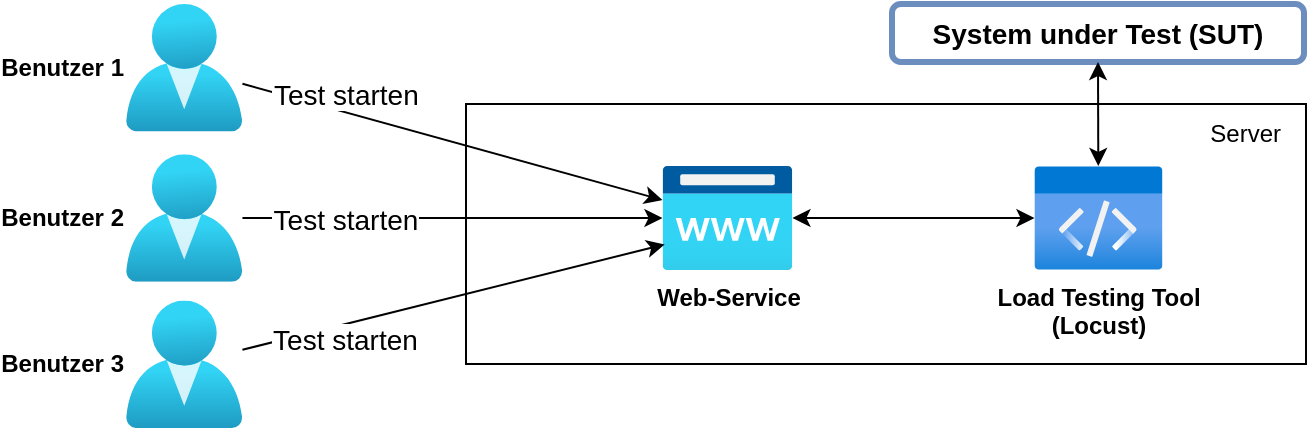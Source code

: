 <mxfile version="16.5.1" type="device"><diagram id="M-mdCgOV4gyrV_VDAVOd" name="Seite-1"><mxGraphModel dx="630" dy="494" grid="1" gridSize="10" guides="1" tooltips="1" connect="1" arrows="1" fold="1" page="1" pageScale="1" pageWidth="827" pageHeight="1169" math="0" shadow="0"><root><mxCell id="0"/><mxCell id="1" parent="0"/><mxCell id="U95RiwV5_6Lt9MrLSAP9-1" value="" style="rounded=0;whiteSpace=wrap;html=1;fillColor=none;strokeWidth=1;" parent="1" vertex="1"><mxGeometry x="233" y="51" width="420" height="130" as="geometry"/></mxCell><mxCell id="JOIKE3mxAOFGKBeM_eHd-3" value="Benutzer 1" style="aspect=fixed;html=1;points=[];align=right;image;fontSize=12;image=img/lib/azure2/identity/Users.svg;fontStyle=1;labelPosition=left;verticalLabelPosition=middle;verticalAlign=middle;" parent="1" vertex="1"><mxGeometry x="63" y="1" width="58.23" height="63.69" as="geometry"/></mxCell><mxCell id="JOIKE3mxAOFGKBeM_eHd-5" value="Web-Service" style="aspect=fixed;html=1;points=[];align=center;image;fontSize=12;image=img/lib/azure2/app_services/App_Service_Domains.svg;fontStyle=1" parent="1" vertex="1"><mxGeometry x="331.23" y="82" width="65" height="52" as="geometry"/></mxCell><mxCell id="JOIKE3mxAOFGKBeM_eHd-10" value="" style="endArrow=classic;startArrow=classic;html=1;rounded=0;fontSize=14;strokeWidth=1;" parent="1" source="JOIKE3mxAOFGKBeM_eHd-5" target="JOIKE3mxAOFGKBeM_eHd-2" edge="1"><mxGeometry width="50" height="50" relative="1" as="geometry"><mxPoint x="381.23" y="156" as="sourcePoint"/><mxPoint x="431.23" y="106" as="targetPoint"/></mxGeometry></mxCell><mxCell id="JOIKE3mxAOFGKBeM_eHd-2" value="Load Testing Tool&lt;br&gt;(Locust)" style="aspect=fixed;html=1;points=[];align=center;image;fontSize=12;image=img/lib/azure2/general/Code.svg;fontStyle=1;labelBackgroundColor=#FFFFFF;labelBorderColor=none;fontColor=default;" parent="1" vertex="1"><mxGeometry x="517.23" y="82" width="64" height="52" as="geometry"/></mxCell><mxCell id="JOIKE3mxAOFGKBeM_eHd-16" value="" style="endArrow=classic;html=1;rounded=0;fontSize=14;fontColor=default;strokeWidth=1;" parent="1" source="JOIKE3mxAOFGKBeM_eHd-3" target="JOIKE3mxAOFGKBeM_eHd-5" edge="1"><mxGeometry width="50" height="50" relative="1" as="geometry"><mxPoint x="421.23" y="146" as="sourcePoint"/><mxPoint x="471.23" y="96" as="targetPoint"/></mxGeometry></mxCell><mxCell id="JOIKE3mxAOFGKBeM_eHd-17" value="Test starten" style="edgeLabel;align=center;verticalAlign=middle;resizable=0;points=[];fontSize=14;fontColor=default;labelBorderColor=none;labelBackgroundColor=default;" parent="JOIKE3mxAOFGKBeM_eHd-16" vertex="1" connectable="0"><mxGeometry x="-0.231" y="-1" relative="1" as="geometry"><mxPoint x="-29" y="-19" as="offset"/></mxGeometry></mxCell><mxCell id="U95RiwV5_6Lt9MrLSAP9-2" value="Server&amp;nbsp;" style="text;html=1;strokeColor=none;fillColor=none;align=center;verticalAlign=middle;whiteSpace=wrap;rounded=0;" parent="1" vertex="1"><mxGeometry x="597" y="51" width="55" height="30" as="geometry"/></mxCell><mxCell id="U95RiwV5_6Lt9MrLSAP9-3" value="Benutzer 2" style="aspect=fixed;html=1;points=[];align=right;image;fontSize=12;image=img/lib/azure2/identity/Users.svg;fontStyle=1;labelPosition=left;verticalLabelPosition=middle;verticalAlign=middle;" parent="1" vertex="1"><mxGeometry x="63" y="76.15" width="58.23" height="63.69" as="geometry"/></mxCell><mxCell id="U95RiwV5_6Lt9MrLSAP9-4" value="Benutzer 3" style="aspect=fixed;html=1;points=[];align=right;image;fontSize=12;image=img/lib/azure2/identity/Users.svg;fontStyle=1;labelPosition=left;verticalLabelPosition=middle;verticalAlign=middle;" parent="1" vertex="1"><mxGeometry x="63" y="149.31" width="58.23" height="63.69" as="geometry"/></mxCell><mxCell id="U95RiwV5_6Lt9MrLSAP9-7" value="" style="endArrow=classic;html=1;rounded=0;fontSize=14;fontColor=default;strokeWidth=1;" parent="1" source="U95RiwV5_6Lt9MrLSAP9-3" target="JOIKE3mxAOFGKBeM_eHd-5" edge="1"><mxGeometry width="50" height="50" relative="1" as="geometry"><mxPoint x="141.23" y="47.509" as="sourcePoint"/><mxPoint x="351.23" y="117.213" as="targetPoint"/></mxGeometry></mxCell><mxCell id="U95RiwV5_6Lt9MrLSAP9-8" value="Test starten" style="edgeLabel;align=center;verticalAlign=middle;resizable=0;points=[];fontSize=14;fontColor=default;labelBorderColor=none;labelBackgroundColor=default;" parent="U95RiwV5_6Lt9MrLSAP9-7" vertex="1" connectable="0"><mxGeometry x="-0.231" y="-1" relative="1" as="geometry"><mxPoint x="-29" y="-1" as="offset"/></mxGeometry></mxCell><mxCell id="U95RiwV5_6Lt9MrLSAP9-9" value="" style="endArrow=classic;html=1;rounded=0;fontSize=14;fontColor=default;strokeWidth=1;entryX=0.017;entryY=0.754;entryDx=0;entryDy=0;entryPerimeter=0;" parent="1" source="U95RiwV5_6Lt9MrLSAP9-4" target="JOIKE3mxAOFGKBeM_eHd-5" edge="1"><mxGeometry width="50" height="50" relative="1" as="geometry"><mxPoint x="131.23" y="117.996" as="sourcePoint"/><mxPoint x="341.23" y="117.999" as="targetPoint"/></mxGeometry></mxCell><mxCell id="U95RiwV5_6Lt9MrLSAP9-10" value="Test starten" style="edgeLabel;align=center;verticalAlign=middle;resizable=0;points=[];fontSize=14;fontColor=default;labelBorderColor=none;labelBackgroundColor=default;" parent="U95RiwV5_6Lt9MrLSAP9-9" vertex="1" connectable="0"><mxGeometry x="-0.231" y="-1" relative="1" as="geometry"><mxPoint x="-30" y="13" as="offset"/></mxGeometry></mxCell><mxCell id="vKBBtkvrV7hUBr_xroSR-1" value="System under Test (SUT)" style="rounded=1;whiteSpace=wrap;html=1;strokeColor=#6C8EBF;strokeWidth=3;fillColor=none;fontSize=14;fontStyle=1" vertex="1" parent="1"><mxGeometry x="446" y="1" width="206" height="29" as="geometry"/></mxCell><mxCell id="vKBBtkvrV7hUBr_xroSR-2" value="" style="endArrow=classic;startArrow=classic;html=1;rounded=0;fontSize=14;strokeWidth=1;entryX=0.5;entryY=1;entryDx=0;entryDy=0;" edge="1" parent="1" source="JOIKE3mxAOFGKBeM_eHd-2" target="vKBBtkvrV7hUBr_xroSR-1"><mxGeometry width="50" height="50" relative="1" as="geometry"><mxPoint x="406.23" y="118" as="sourcePoint"/><mxPoint x="531.23" y="118" as="targetPoint"/></mxGeometry></mxCell></root></mxGraphModel></diagram></mxfile>